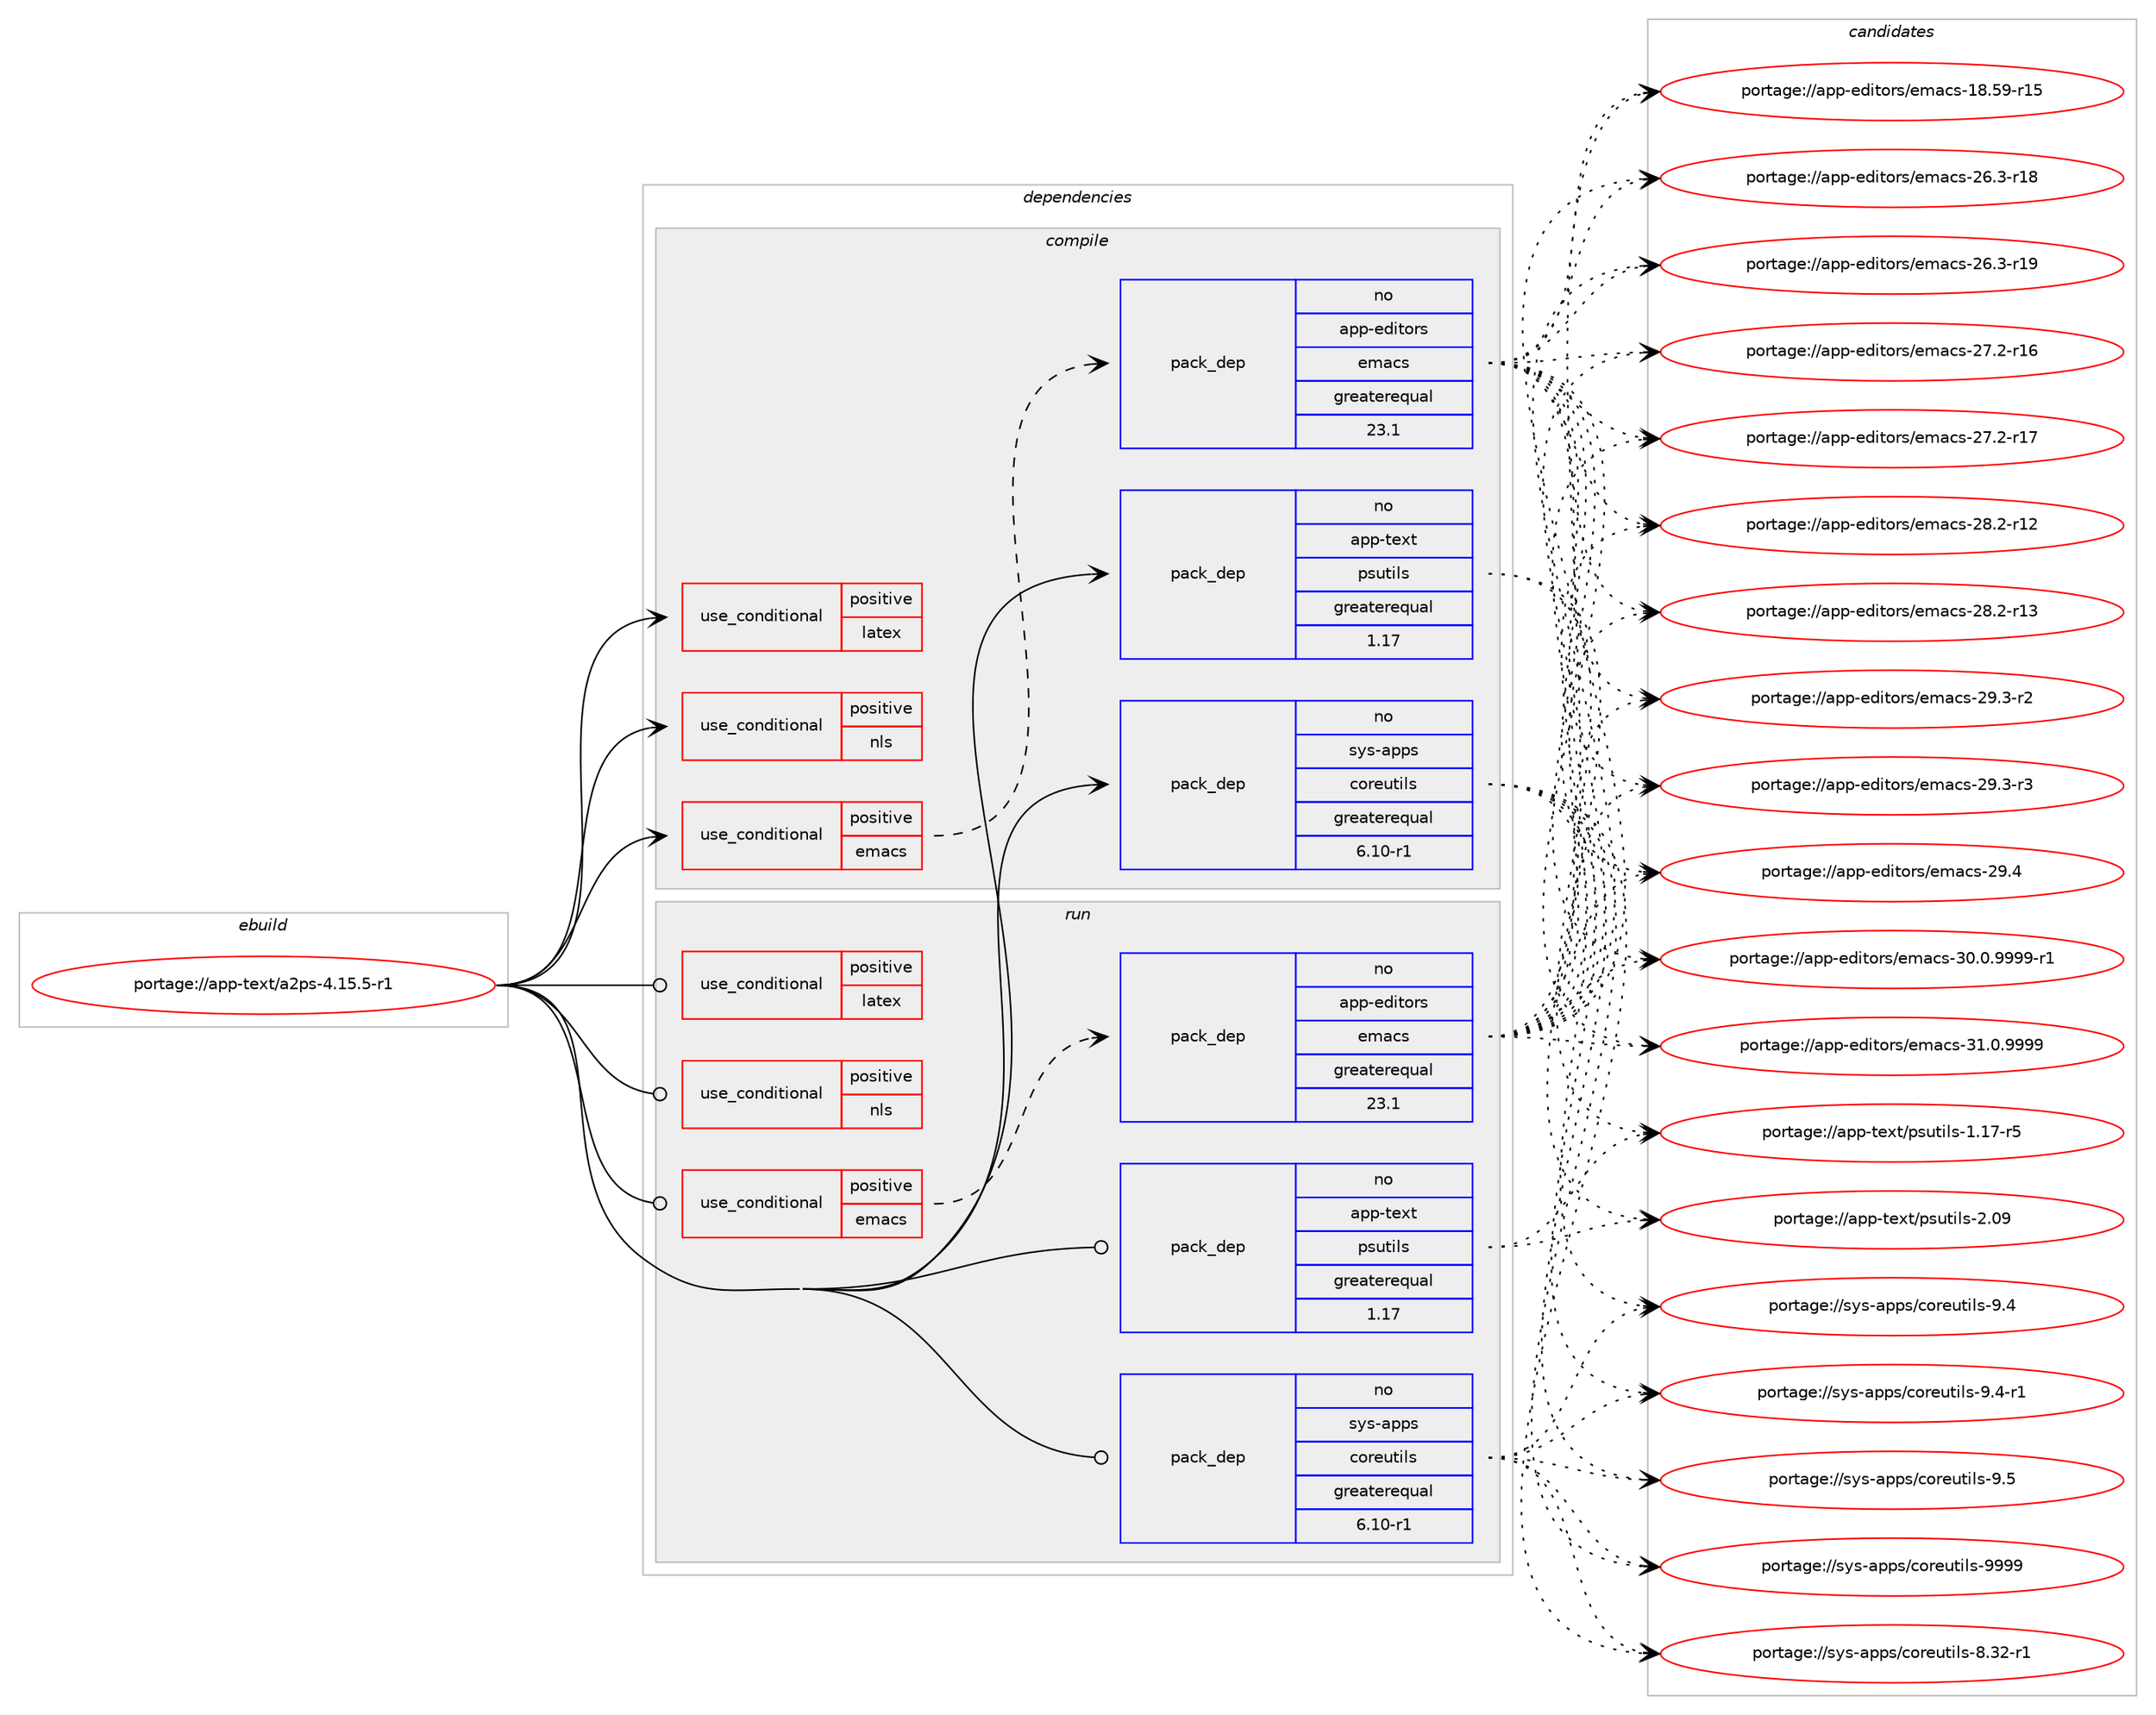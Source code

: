 digraph prolog {

# *************
# Graph options
# *************

newrank=true;
concentrate=true;
compound=true;
graph [rankdir=LR,fontname=Helvetica,fontsize=10,ranksep=1.5];#, ranksep=2.5, nodesep=0.2];
edge  [arrowhead=vee];
node  [fontname=Helvetica,fontsize=10];

# **********
# The ebuild
# **********

subgraph cluster_leftcol {
color=gray;
rank=same;
label=<<i>ebuild</i>>;
id [label="portage://app-text/a2ps-4.15.5-r1", color=red, width=4, href="../app-text/a2ps-4.15.5-r1.svg"];
}

# ****************
# The dependencies
# ****************

subgraph cluster_midcol {
color=gray;
label=<<i>dependencies</i>>;
subgraph cluster_compile {
fillcolor="#eeeeee";
style=filled;
label=<<i>compile</i>>;
subgraph cond14107 {
dependency22982 [label=<<TABLE BORDER="0" CELLBORDER="1" CELLSPACING="0" CELLPADDING="4"><TR><TD ROWSPAN="3" CELLPADDING="10">use_conditional</TD></TR><TR><TD>positive</TD></TR><TR><TD>emacs</TD></TR></TABLE>>, shape=none, color=red];
subgraph pack8414 {
dependency22983 [label=<<TABLE BORDER="0" CELLBORDER="1" CELLSPACING="0" CELLPADDING="4" WIDTH="220"><TR><TD ROWSPAN="6" CELLPADDING="30">pack_dep</TD></TR><TR><TD WIDTH="110">no</TD></TR><TR><TD>app-editors</TD></TR><TR><TD>emacs</TD></TR><TR><TD>greaterequal</TD></TR><TR><TD>23.1</TD></TR></TABLE>>, shape=none, color=blue];
}
dependency22982:e -> dependency22983:w [weight=20,style="dashed",arrowhead="vee"];
}
id:e -> dependency22982:w [weight=20,style="solid",arrowhead="vee"];
subgraph cond14108 {
dependency22984 [label=<<TABLE BORDER="0" CELLBORDER="1" CELLSPACING="0" CELLPADDING="4"><TR><TD ROWSPAN="3" CELLPADDING="10">use_conditional</TD></TR><TR><TD>positive</TD></TR><TR><TD>latex</TD></TR></TABLE>>, shape=none, color=red];
# *** BEGIN UNKNOWN DEPENDENCY TYPE (TODO) ***
# dependency22984 -> package_dependency(portage://app-text/a2ps-4.15.5-r1,install,no,virtual,latex-base,none,[,,],[],[])
# *** END UNKNOWN DEPENDENCY TYPE (TODO) ***

}
id:e -> dependency22984:w [weight=20,style="solid",arrowhead="vee"];
subgraph cond14109 {
dependency22985 [label=<<TABLE BORDER="0" CELLBORDER="1" CELLSPACING="0" CELLPADDING="4"><TR><TD ROWSPAN="3" CELLPADDING="10">use_conditional</TD></TR><TR><TD>positive</TD></TR><TR><TD>nls</TD></TR></TABLE>>, shape=none, color=red];
# *** BEGIN UNKNOWN DEPENDENCY TYPE (TODO) ***
# dependency22985 -> package_dependency(portage://app-text/a2ps-4.15.5-r1,install,no,virtual,libintl,none,[,,],[],[])
# *** END UNKNOWN DEPENDENCY TYPE (TODO) ***

}
id:e -> dependency22985:w [weight=20,style="solid",arrowhead="vee"];
# *** BEGIN UNKNOWN DEPENDENCY TYPE (TODO) ***
# id -> package_dependency(portage://app-text/a2ps-4.15.5-r1,install,no,app-shells,bash,none,[,,],any_different_slot,[])
# *** END UNKNOWN DEPENDENCY TYPE (TODO) ***

# *** BEGIN UNKNOWN DEPENDENCY TYPE (TODO) ***
# id -> package_dependency(portage://app-text/a2ps-4.15.5-r1,install,no,app-text,ghostscript-gpl,none,[,,],[],[])
# *** END UNKNOWN DEPENDENCY TYPE (TODO) ***

# *** BEGIN UNKNOWN DEPENDENCY TYPE (TODO) ***
# id -> package_dependency(portage://app-text/a2ps-4.15.5-r1,install,no,app-text,libpaper,none,[,,],any_same_slot,[])
# *** END UNKNOWN DEPENDENCY TYPE (TODO) ***

subgraph pack8415 {
dependency22986 [label=<<TABLE BORDER="0" CELLBORDER="1" CELLSPACING="0" CELLPADDING="4" WIDTH="220"><TR><TD ROWSPAN="6" CELLPADDING="30">pack_dep</TD></TR><TR><TD WIDTH="110">no</TD></TR><TR><TD>app-text</TD></TR><TR><TD>psutils</TD></TR><TR><TD>greaterequal</TD></TR><TR><TD>1.17</TD></TR></TABLE>>, shape=none, color=blue];
}
id:e -> dependency22986:w [weight=20,style="solid",arrowhead="vee"];
# *** BEGIN UNKNOWN DEPENDENCY TYPE (TODO) ***
# id -> package_dependency(portage://app-text/a2ps-4.15.5-r1,install,no,app-text,wdiff,none,[,,],[],[])
# *** END UNKNOWN DEPENDENCY TYPE (TODO) ***

# *** BEGIN UNKNOWN DEPENDENCY TYPE (TODO) ***
# id -> package_dependency(portage://app-text/a2ps-4.15.5-r1,install,no,dev-libs,boehm-gc,none,[,,],[],[])
# *** END UNKNOWN DEPENDENCY TYPE (TODO) ***

subgraph pack8416 {
dependency22987 [label=<<TABLE BORDER="0" CELLBORDER="1" CELLSPACING="0" CELLPADDING="4" WIDTH="220"><TR><TD ROWSPAN="6" CELLPADDING="30">pack_dep</TD></TR><TR><TD WIDTH="110">no</TD></TR><TR><TD>sys-apps</TD></TR><TR><TD>coreutils</TD></TR><TR><TD>greaterequal</TD></TR><TR><TD>6.10-r1</TD></TR></TABLE>>, shape=none, color=blue];
}
id:e -> dependency22987:w [weight=20,style="solid",arrowhead="vee"];
}
subgraph cluster_compileandrun {
fillcolor="#eeeeee";
style=filled;
label=<<i>compile and run</i>>;
}
subgraph cluster_run {
fillcolor="#eeeeee";
style=filled;
label=<<i>run</i>>;
subgraph cond14110 {
dependency22988 [label=<<TABLE BORDER="0" CELLBORDER="1" CELLSPACING="0" CELLPADDING="4"><TR><TD ROWSPAN="3" CELLPADDING="10">use_conditional</TD></TR><TR><TD>positive</TD></TR><TR><TD>emacs</TD></TR></TABLE>>, shape=none, color=red];
subgraph pack8417 {
dependency22989 [label=<<TABLE BORDER="0" CELLBORDER="1" CELLSPACING="0" CELLPADDING="4" WIDTH="220"><TR><TD ROWSPAN="6" CELLPADDING="30">pack_dep</TD></TR><TR><TD WIDTH="110">no</TD></TR><TR><TD>app-editors</TD></TR><TR><TD>emacs</TD></TR><TR><TD>greaterequal</TD></TR><TR><TD>23.1</TD></TR></TABLE>>, shape=none, color=blue];
}
dependency22988:e -> dependency22989:w [weight=20,style="dashed",arrowhead="vee"];
}
id:e -> dependency22988:w [weight=20,style="solid",arrowhead="odot"];
subgraph cond14111 {
dependency22990 [label=<<TABLE BORDER="0" CELLBORDER="1" CELLSPACING="0" CELLPADDING="4"><TR><TD ROWSPAN="3" CELLPADDING="10">use_conditional</TD></TR><TR><TD>positive</TD></TR><TR><TD>latex</TD></TR></TABLE>>, shape=none, color=red];
# *** BEGIN UNKNOWN DEPENDENCY TYPE (TODO) ***
# dependency22990 -> package_dependency(portage://app-text/a2ps-4.15.5-r1,run,no,virtual,latex-base,none,[,,],[],[])
# *** END UNKNOWN DEPENDENCY TYPE (TODO) ***

}
id:e -> dependency22990:w [weight=20,style="solid",arrowhead="odot"];
subgraph cond14112 {
dependency22991 [label=<<TABLE BORDER="0" CELLBORDER="1" CELLSPACING="0" CELLPADDING="4"><TR><TD ROWSPAN="3" CELLPADDING="10">use_conditional</TD></TR><TR><TD>positive</TD></TR><TR><TD>nls</TD></TR></TABLE>>, shape=none, color=red];
# *** BEGIN UNKNOWN DEPENDENCY TYPE (TODO) ***
# dependency22991 -> package_dependency(portage://app-text/a2ps-4.15.5-r1,run,no,virtual,libintl,none,[,,],[],[])
# *** END UNKNOWN DEPENDENCY TYPE (TODO) ***

}
id:e -> dependency22991:w [weight=20,style="solid",arrowhead="odot"];
# *** BEGIN UNKNOWN DEPENDENCY TYPE (TODO) ***
# id -> package_dependency(portage://app-text/a2ps-4.15.5-r1,run,no,app-shells,bash,none,[,,],any_different_slot,[])
# *** END UNKNOWN DEPENDENCY TYPE (TODO) ***

# *** BEGIN UNKNOWN DEPENDENCY TYPE (TODO) ***
# id -> package_dependency(portage://app-text/a2ps-4.15.5-r1,run,no,app-text,ghostscript-gpl,none,[,,],[],[])
# *** END UNKNOWN DEPENDENCY TYPE (TODO) ***

# *** BEGIN UNKNOWN DEPENDENCY TYPE (TODO) ***
# id -> package_dependency(portage://app-text/a2ps-4.15.5-r1,run,no,app-text,libpaper,none,[,,],any_same_slot,[])
# *** END UNKNOWN DEPENDENCY TYPE (TODO) ***

subgraph pack8418 {
dependency22992 [label=<<TABLE BORDER="0" CELLBORDER="1" CELLSPACING="0" CELLPADDING="4" WIDTH="220"><TR><TD ROWSPAN="6" CELLPADDING="30">pack_dep</TD></TR><TR><TD WIDTH="110">no</TD></TR><TR><TD>app-text</TD></TR><TR><TD>psutils</TD></TR><TR><TD>greaterequal</TD></TR><TR><TD>1.17</TD></TR></TABLE>>, shape=none, color=blue];
}
id:e -> dependency22992:w [weight=20,style="solid",arrowhead="odot"];
# *** BEGIN UNKNOWN DEPENDENCY TYPE (TODO) ***
# id -> package_dependency(portage://app-text/a2ps-4.15.5-r1,run,no,app-text,wdiff,none,[,,],[],[])
# *** END UNKNOWN DEPENDENCY TYPE (TODO) ***

# *** BEGIN UNKNOWN DEPENDENCY TYPE (TODO) ***
# id -> package_dependency(portage://app-text/a2ps-4.15.5-r1,run,no,dev-libs,boehm-gc,none,[,,],[],[])
# *** END UNKNOWN DEPENDENCY TYPE (TODO) ***

subgraph pack8419 {
dependency22993 [label=<<TABLE BORDER="0" CELLBORDER="1" CELLSPACING="0" CELLPADDING="4" WIDTH="220"><TR><TD ROWSPAN="6" CELLPADDING="30">pack_dep</TD></TR><TR><TD WIDTH="110">no</TD></TR><TR><TD>sys-apps</TD></TR><TR><TD>coreutils</TD></TR><TR><TD>greaterequal</TD></TR><TR><TD>6.10-r1</TD></TR></TABLE>>, shape=none, color=blue];
}
id:e -> dependency22993:w [weight=20,style="solid",arrowhead="odot"];
}
}

# **************
# The candidates
# **************

subgraph cluster_choices {
rank=same;
color=gray;
label=<<i>candidates</i>>;

subgraph choice8414 {
color=black;
nodesep=1;
choice9711211245101100105116111114115471011099799115454956465357451144953 [label="portage://app-editors/emacs-18.59-r15", color=red, width=4,href="../app-editors/emacs-18.59-r15.svg"];
choice97112112451011001051161111141154710110997991154550544651451144956 [label="portage://app-editors/emacs-26.3-r18", color=red, width=4,href="../app-editors/emacs-26.3-r18.svg"];
choice97112112451011001051161111141154710110997991154550544651451144957 [label="portage://app-editors/emacs-26.3-r19", color=red, width=4,href="../app-editors/emacs-26.3-r19.svg"];
choice97112112451011001051161111141154710110997991154550554650451144954 [label="portage://app-editors/emacs-27.2-r16", color=red, width=4,href="../app-editors/emacs-27.2-r16.svg"];
choice97112112451011001051161111141154710110997991154550554650451144955 [label="portage://app-editors/emacs-27.2-r17", color=red, width=4,href="../app-editors/emacs-27.2-r17.svg"];
choice97112112451011001051161111141154710110997991154550564650451144950 [label="portage://app-editors/emacs-28.2-r12", color=red, width=4,href="../app-editors/emacs-28.2-r12.svg"];
choice97112112451011001051161111141154710110997991154550564650451144951 [label="portage://app-editors/emacs-28.2-r13", color=red, width=4,href="../app-editors/emacs-28.2-r13.svg"];
choice971121124510110010511611111411547101109979911545505746514511450 [label="portage://app-editors/emacs-29.3-r2", color=red, width=4,href="../app-editors/emacs-29.3-r2.svg"];
choice971121124510110010511611111411547101109979911545505746514511451 [label="portage://app-editors/emacs-29.3-r3", color=red, width=4,href="../app-editors/emacs-29.3-r3.svg"];
choice97112112451011001051161111141154710110997991154550574652 [label="portage://app-editors/emacs-29.4", color=red, width=4,href="../app-editors/emacs-29.4.svg"];
choice9711211245101100105116111114115471011099799115455148464846575757574511449 [label="portage://app-editors/emacs-30.0.9999-r1", color=red, width=4,href="../app-editors/emacs-30.0.9999-r1.svg"];
choice971121124510110010511611111411547101109979911545514946484657575757 [label="portage://app-editors/emacs-31.0.9999", color=red, width=4,href="../app-editors/emacs-31.0.9999.svg"];
dependency22983:e -> choice9711211245101100105116111114115471011099799115454956465357451144953:w [style=dotted,weight="100"];
dependency22983:e -> choice97112112451011001051161111141154710110997991154550544651451144956:w [style=dotted,weight="100"];
dependency22983:e -> choice97112112451011001051161111141154710110997991154550544651451144957:w [style=dotted,weight="100"];
dependency22983:e -> choice97112112451011001051161111141154710110997991154550554650451144954:w [style=dotted,weight="100"];
dependency22983:e -> choice97112112451011001051161111141154710110997991154550554650451144955:w [style=dotted,weight="100"];
dependency22983:e -> choice97112112451011001051161111141154710110997991154550564650451144950:w [style=dotted,weight="100"];
dependency22983:e -> choice97112112451011001051161111141154710110997991154550564650451144951:w [style=dotted,weight="100"];
dependency22983:e -> choice971121124510110010511611111411547101109979911545505746514511450:w [style=dotted,weight="100"];
dependency22983:e -> choice971121124510110010511611111411547101109979911545505746514511451:w [style=dotted,weight="100"];
dependency22983:e -> choice97112112451011001051161111141154710110997991154550574652:w [style=dotted,weight="100"];
dependency22983:e -> choice9711211245101100105116111114115471011099799115455148464846575757574511449:w [style=dotted,weight="100"];
dependency22983:e -> choice971121124510110010511611111411547101109979911545514946484657575757:w [style=dotted,weight="100"];
}
subgraph choice8415 {
color=black;
nodesep=1;
choice97112112451161011201164711211511711610510811545494649554511453 [label="portage://app-text/psutils-1.17-r5", color=red, width=4,href="../app-text/psutils-1.17-r5.svg"];
choice9711211245116101120116471121151171161051081154550464857 [label="portage://app-text/psutils-2.09", color=red, width=4,href="../app-text/psutils-2.09.svg"];
dependency22986:e -> choice97112112451161011201164711211511711610510811545494649554511453:w [style=dotted,weight="100"];
dependency22986:e -> choice9711211245116101120116471121151171161051081154550464857:w [style=dotted,weight="100"];
}
subgraph choice8416 {
color=black;
nodesep=1;
choice1151211154597112112115479911111410111711610510811545564651504511449 [label="portage://sys-apps/coreutils-8.32-r1", color=red, width=4,href="../sys-apps/coreutils-8.32-r1.svg"];
choice1151211154597112112115479911111410111711610510811545574652 [label="portage://sys-apps/coreutils-9.4", color=red, width=4,href="../sys-apps/coreutils-9.4.svg"];
choice11512111545971121121154799111114101117116105108115455746524511449 [label="portage://sys-apps/coreutils-9.4-r1", color=red, width=4,href="../sys-apps/coreutils-9.4-r1.svg"];
choice1151211154597112112115479911111410111711610510811545574653 [label="portage://sys-apps/coreutils-9.5", color=red, width=4,href="../sys-apps/coreutils-9.5.svg"];
choice115121115459711211211547991111141011171161051081154557575757 [label="portage://sys-apps/coreutils-9999", color=red, width=4,href="../sys-apps/coreutils-9999.svg"];
dependency22987:e -> choice1151211154597112112115479911111410111711610510811545564651504511449:w [style=dotted,weight="100"];
dependency22987:e -> choice1151211154597112112115479911111410111711610510811545574652:w [style=dotted,weight="100"];
dependency22987:e -> choice11512111545971121121154799111114101117116105108115455746524511449:w [style=dotted,weight="100"];
dependency22987:e -> choice1151211154597112112115479911111410111711610510811545574653:w [style=dotted,weight="100"];
dependency22987:e -> choice115121115459711211211547991111141011171161051081154557575757:w [style=dotted,weight="100"];
}
subgraph choice8417 {
color=black;
nodesep=1;
choice9711211245101100105116111114115471011099799115454956465357451144953 [label="portage://app-editors/emacs-18.59-r15", color=red, width=4,href="../app-editors/emacs-18.59-r15.svg"];
choice97112112451011001051161111141154710110997991154550544651451144956 [label="portage://app-editors/emacs-26.3-r18", color=red, width=4,href="../app-editors/emacs-26.3-r18.svg"];
choice97112112451011001051161111141154710110997991154550544651451144957 [label="portage://app-editors/emacs-26.3-r19", color=red, width=4,href="../app-editors/emacs-26.3-r19.svg"];
choice97112112451011001051161111141154710110997991154550554650451144954 [label="portage://app-editors/emacs-27.2-r16", color=red, width=4,href="../app-editors/emacs-27.2-r16.svg"];
choice97112112451011001051161111141154710110997991154550554650451144955 [label="portage://app-editors/emacs-27.2-r17", color=red, width=4,href="../app-editors/emacs-27.2-r17.svg"];
choice97112112451011001051161111141154710110997991154550564650451144950 [label="portage://app-editors/emacs-28.2-r12", color=red, width=4,href="../app-editors/emacs-28.2-r12.svg"];
choice97112112451011001051161111141154710110997991154550564650451144951 [label="portage://app-editors/emacs-28.2-r13", color=red, width=4,href="../app-editors/emacs-28.2-r13.svg"];
choice971121124510110010511611111411547101109979911545505746514511450 [label="portage://app-editors/emacs-29.3-r2", color=red, width=4,href="../app-editors/emacs-29.3-r2.svg"];
choice971121124510110010511611111411547101109979911545505746514511451 [label="portage://app-editors/emacs-29.3-r3", color=red, width=4,href="../app-editors/emacs-29.3-r3.svg"];
choice97112112451011001051161111141154710110997991154550574652 [label="portage://app-editors/emacs-29.4", color=red, width=4,href="../app-editors/emacs-29.4.svg"];
choice9711211245101100105116111114115471011099799115455148464846575757574511449 [label="portage://app-editors/emacs-30.0.9999-r1", color=red, width=4,href="../app-editors/emacs-30.0.9999-r1.svg"];
choice971121124510110010511611111411547101109979911545514946484657575757 [label="portage://app-editors/emacs-31.0.9999", color=red, width=4,href="../app-editors/emacs-31.0.9999.svg"];
dependency22989:e -> choice9711211245101100105116111114115471011099799115454956465357451144953:w [style=dotted,weight="100"];
dependency22989:e -> choice97112112451011001051161111141154710110997991154550544651451144956:w [style=dotted,weight="100"];
dependency22989:e -> choice97112112451011001051161111141154710110997991154550544651451144957:w [style=dotted,weight="100"];
dependency22989:e -> choice97112112451011001051161111141154710110997991154550554650451144954:w [style=dotted,weight="100"];
dependency22989:e -> choice97112112451011001051161111141154710110997991154550554650451144955:w [style=dotted,weight="100"];
dependency22989:e -> choice97112112451011001051161111141154710110997991154550564650451144950:w [style=dotted,weight="100"];
dependency22989:e -> choice97112112451011001051161111141154710110997991154550564650451144951:w [style=dotted,weight="100"];
dependency22989:e -> choice971121124510110010511611111411547101109979911545505746514511450:w [style=dotted,weight="100"];
dependency22989:e -> choice971121124510110010511611111411547101109979911545505746514511451:w [style=dotted,weight="100"];
dependency22989:e -> choice97112112451011001051161111141154710110997991154550574652:w [style=dotted,weight="100"];
dependency22989:e -> choice9711211245101100105116111114115471011099799115455148464846575757574511449:w [style=dotted,weight="100"];
dependency22989:e -> choice971121124510110010511611111411547101109979911545514946484657575757:w [style=dotted,weight="100"];
}
subgraph choice8418 {
color=black;
nodesep=1;
choice97112112451161011201164711211511711610510811545494649554511453 [label="portage://app-text/psutils-1.17-r5", color=red, width=4,href="../app-text/psutils-1.17-r5.svg"];
choice9711211245116101120116471121151171161051081154550464857 [label="portage://app-text/psutils-2.09", color=red, width=4,href="../app-text/psutils-2.09.svg"];
dependency22992:e -> choice97112112451161011201164711211511711610510811545494649554511453:w [style=dotted,weight="100"];
dependency22992:e -> choice9711211245116101120116471121151171161051081154550464857:w [style=dotted,weight="100"];
}
subgraph choice8419 {
color=black;
nodesep=1;
choice1151211154597112112115479911111410111711610510811545564651504511449 [label="portage://sys-apps/coreutils-8.32-r1", color=red, width=4,href="../sys-apps/coreutils-8.32-r1.svg"];
choice1151211154597112112115479911111410111711610510811545574652 [label="portage://sys-apps/coreutils-9.4", color=red, width=4,href="../sys-apps/coreutils-9.4.svg"];
choice11512111545971121121154799111114101117116105108115455746524511449 [label="portage://sys-apps/coreutils-9.4-r1", color=red, width=4,href="../sys-apps/coreutils-9.4-r1.svg"];
choice1151211154597112112115479911111410111711610510811545574653 [label="portage://sys-apps/coreutils-9.5", color=red, width=4,href="../sys-apps/coreutils-9.5.svg"];
choice115121115459711211211547991111141011171161051081154557575757 [label="portage://sys-apps/coreutils-9999", color=red, width=4,href="../sys-apps/coreutils-9999.svg"];
dependency22993:e -> choice1151211154597112112115479911111410111711610510811545564651504511449:w [style=dotted,weight="100"];
dependency22993:e -> choice1151211154597112112115479911111410111711610510811545574652:w [style=dotted,weight="100"];
dependency22993:e -> choice11512111545971121121154799111114101117116105108115455746524511449:w [style=dotted,weight="100"];
dependency22993:e -> choice1151211154597112112115479911111410111711610510811545574653:w [style=dotted,weight="100"];
dependency22993:e -> choice115121115459711211211547991111141011171161051081154557575757:w [style=dotted,weight="100"];
}
}

}
